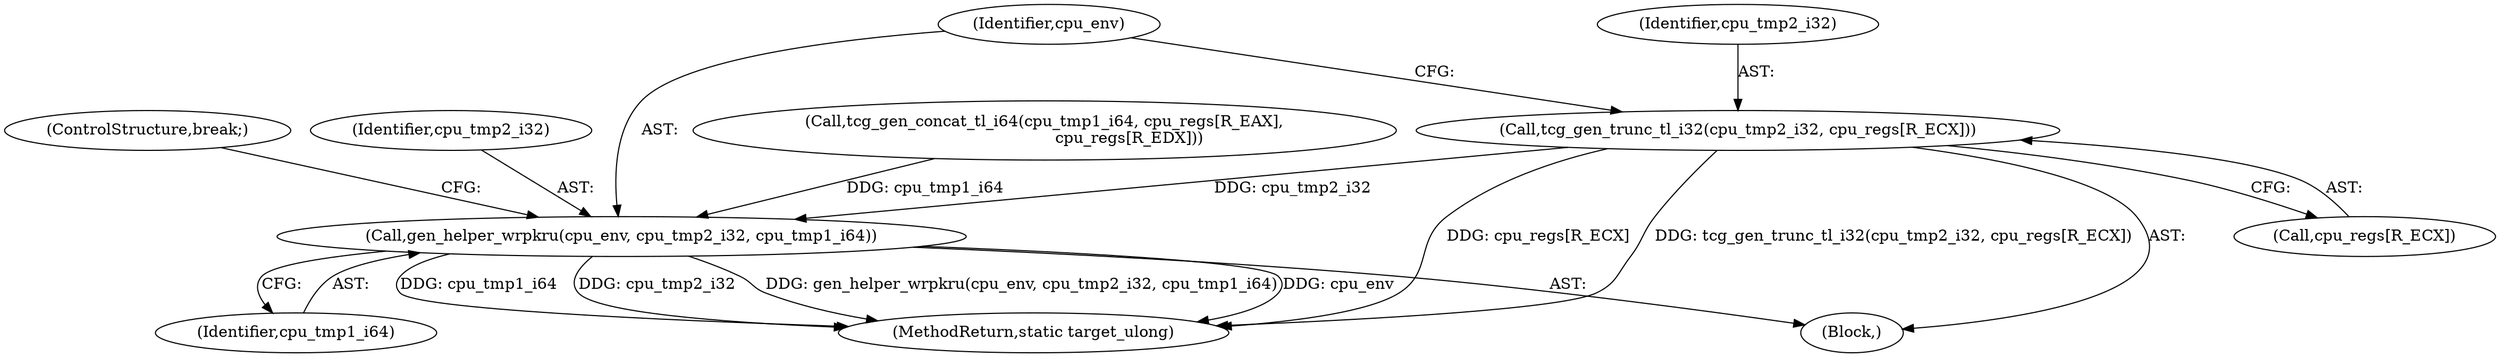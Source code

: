 digraph "0_qemu_30663fd26c0307e414622c7a8607fbc04f92ec14@array" {
"1009412" [label="(Call,tcg_gen_trunc_tl_i32(cpu_tmp2_i32, cpu_regs[R_ECX]))"];
"1009417" [label="(Call,gen_helper_wrpkru(cpu_env, cpu_tmp2_i32, cpu_tmp1_i64))"];
"1009414" [label="(Call,cpu_regs[R_ECX])"];
"1008502" [label="(Block,)"];
"1009419" [label="(Identifier,cpu_tmp2_i32)"];
"1009417" [label="(Call,gen_helper_wrpkru(cpu_env, cpu_tmp2_i32, cpu_tmp1_i64))"];
"1011840" [label="(MethodReturn,static target_ulong)"];
"1009404" [label="(Call,tcg_gen_concat_tl_i64(cpu_tmp1_i64, cpu_regs[R_EAX],\n                                  cpu_regs[R_EDX]))"];
"1009421" [label="(ControlStructure,break;)"];
"1009412" [label="(Call,tcg_gen_trunc_tl_i32(cpu_tmp2_i32, cpu_regs[R_ECX]))"];
"1009420" [label="(Identifier,cpu_tmp1_i64)"];
"1009418" [label="(Identifier,cpu_env)"];
"1009413" [label="(Identifier,cpu_tmp2_i32)"];
"1009412" -> "1008502"  [label="AST: "];
"1009412" -> "1009414"  [label="CFG: "];
"1009413" -> "1009412"  [label="AST: "];
"1009414" -> "1009412"  [label="AST: "];
"1009418" -> "1009412"  [label="CFG: "];
"1009412" -> "1011840"  [label="DDG: cpu_regs[R_ECX]"];
"1009412" -> "1011840"  [label="DDG: tcg_gen_trunc_tl_i32(cpu_tmp2_i32, cpu_regs[R_ECX])"];
"1009412" -> "1009417"  [label="DDG: cpu_tmp2_i32"];
"1009417" -> "1008502"  [label="AST: "];
"1009417" -> "1009420"  [label="CFG: "];
"1009418" -> "1009417"  [label="AST: "];
"1009419" -> "1009417"  [label="AST: "];
"1009420" -> "1009417"  [label="AST: "];
"1009421" -> "1009417"  [label="CFG: "];
"1009417" -> "1011840"  [label="DDG: gen_helper_wrpkru(cpu_env, cpu_tmp2_i32, cpu_tmp1_i64)"];
"1009417" -> "1011840"  [label="DDG: cpu_env"];
"1009417" -> "1011840"  [label="DDG: cpu_tmp1_i64"];
"1009417" -> "1011840"  [label="DDG: cpu_tmp2_i32"];
"1009404" -> "1009417"  [label="DDG: cpu_tmp1_i64"];
}
